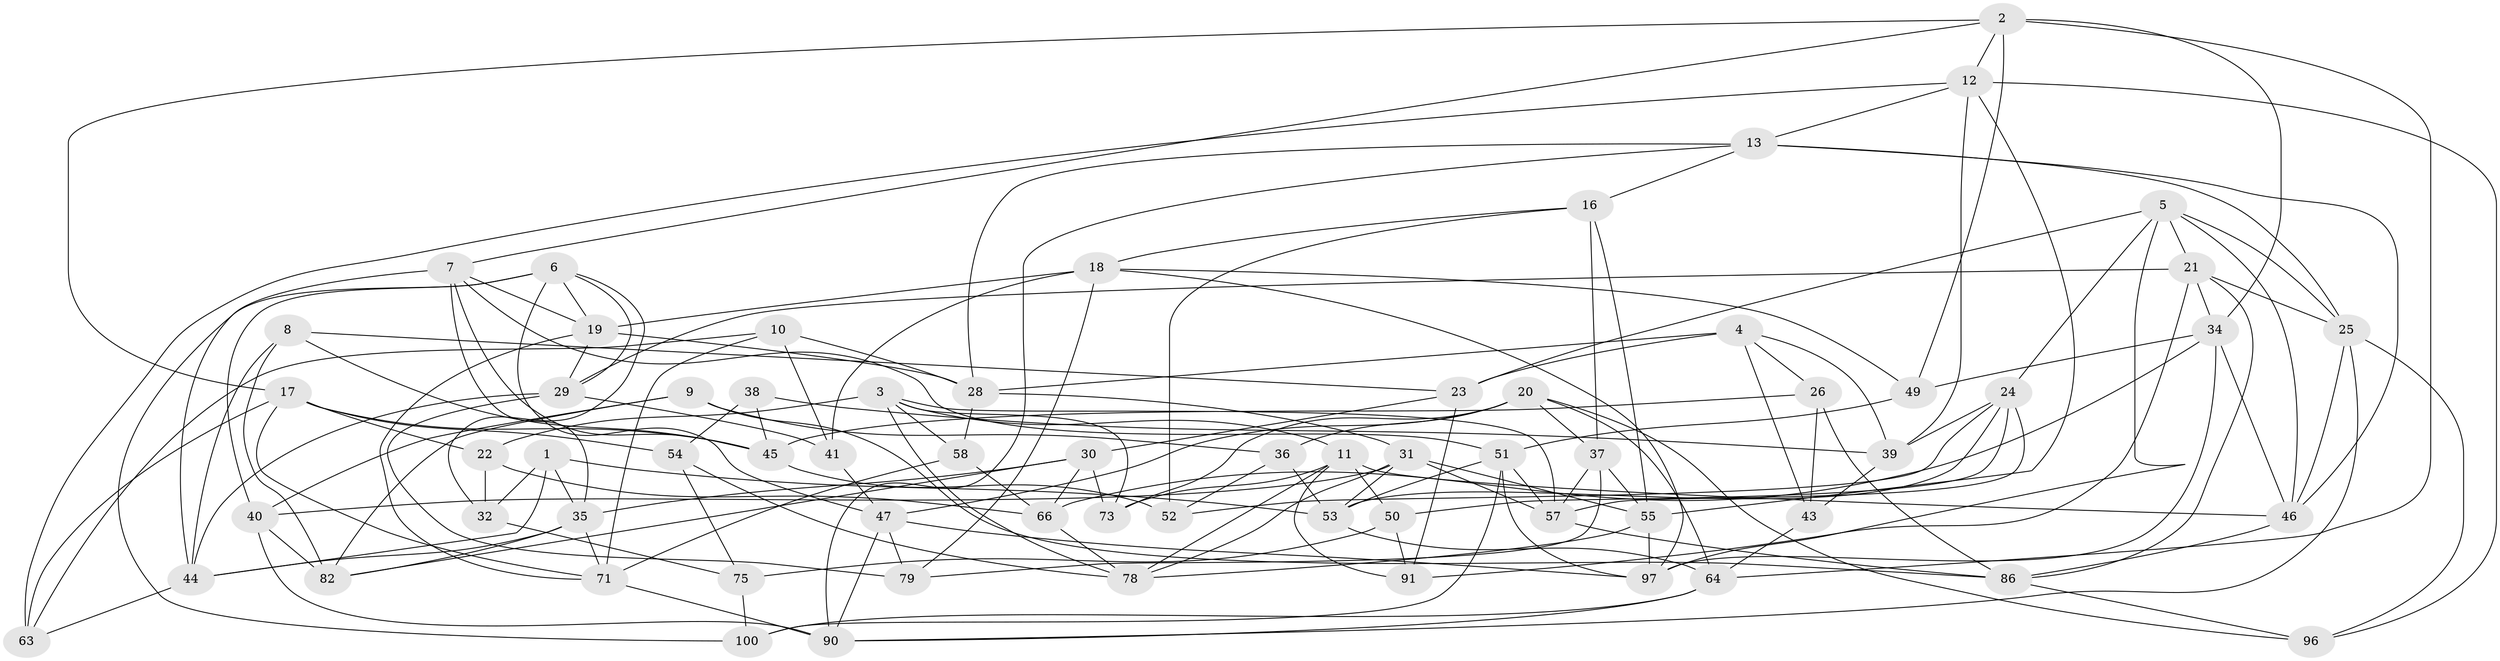 // original degree distribution, {4: 1.0}
// Generated by graph-tools (version 1.1) at 2025/42/03/06/25 10:42:21]
// undirected, 66 vertices, 170 edges
graph export_dot {
graph [start="1"]
  node [color=gray90,style=filled];
  1;
  2 [super="+14"];
  3 [super="+93"];
  4 [super="+60"];
  5 [super="+94"];
  6 [super="+68"];
  7 [super="+77"];
  8;
  9;
  10;
  11 [super="+88"];
  12 [super="+65"];
  13 [super="+15"];
  16 [super="+33"];
  17 [super="+103"];
  18 [super="+62"];
  19 [super="+48"];
  20 [super="+72"];
  21 [super="+70"];
  22;
  23 [super="+27"];
  24 [super="+99"];
  25 [super="+80"];
  26;
  28 [super="+42"];
  29 [super="+95"];
  30 [super="+74"];
  31 [super="+81"];
  32;
  34 [super="+98"];
  35 [super="+109"];
  36;
  37 [super="+69"];
  38;
  39 [super="+89"];
  40 [super="+105"];
  41;
  43;
  44 [super="+76"];
  45 [super="+67"];
  46 [super="+56"];
  47 [super="+59"];
  49;
  50;
  51 [super="+61"];
  52;
  53 [super="+83"];
  54;
  55 [super="+85"];
  57 [super="+102"];
  58;
  63;
  64 [super="+108"];
  66 [super="+84"];
  71 [super="+106"];
  73;
  75;
  78 [super="+87"];
  79;
  82 [super="+107"];
  86 [super="+101"];
  90 [super="+92"];
  91;
  96;
  97 [super="+104"];
  100;
  1 -- 32;
  1 -- 53;
  1 -- 35;
  1 -- 44;
  2 -- 49;
  2 -- 7;
  2 -- 64;
  2 -- 17;
  2 -- 12;
  2 -- 34;
  3 -- 73;
  3 -- 22;
  3 -- 58;
  3 -- 11;
  3 -- 57;
  3 -- 78;
  4 -- 43;
  4 -- 23 [weight=2];
  4 -- 28;
  4 -- 26;
  4 -- 39;
  5 -- 23;
  5 -- 46;
  5 -- 25;
  5 -- 21;
  5 -- 97;
  5 -- 24;
  6 -- 32;
  6 -- 19;
  6 -- 29;
  6 -- 40;
  6 -- 100;
  6 -- 47;
  7 -- 44;
  7 -- 45;
  7 -- 19;
  7 -- 35;
  7 -- 51;
  8 -- 44;
  8 -- 45;
  8 -- 23;
  8 -- 82;
  9 -- 40;
  9 -- 82;
  9 -- 36;
  9 -- 86;
  10 -- 63;
  10 -- 41;
  10 -- 28;
  10 -- 71;
  11 -- 50;
  11 -- 78;
  11 -- 73;
  11 -- 91;
  11 -- 46;
  12 -- 55;
  12 -- 13;
  12 -- 39;
  12 -- 96;
  12 -- 63;
  13 -- 28;
  13 -- 46;
  13 -- 25;
  13 -- 16;
  13 -- 90;
  16 -- 55;
  16 -- 52;
  16 -- 37 [weight=2];
  16 -- 18;
  17 -- 71;
  17 -- 54;
  17 -- 63;
  17 -- 22;
  17 -- 45;
  18 -- 97;
  18 -- 49;
  18 -- 19;
  18 -- 41;
  18 -- 79;
  19 -- 28;
  19 -- 29;
  19 -- 71;
  20 -- 36;
  20 -- 96;
  20 -- 73;
  20 -- 64;
  20 -- 47;
  20 -- 37;
  21 -- 91;
  21 -- 25;
  21 -- 34;
  21 -- 29;
  21 -- 86;
  22 -- 32;
  22 -- 66;
  23 -- 30;
  23 -- 91;
  24 -- 52;
  24 -- 57;
  24 -- 39;
  24 -- 50;
  24 -- 53;
  25 -- 96;
  25 -- 90;
  25 -- 46;
  26 -- 43;
  26 -- 86;
  26 -- 45;
  28 -- 31;
  28 -- 58;
  29 -- 41;
  29 -- 79;
  29 -- 44;
  30 -- 73;
  30 -- 66 [weight=2];
  30 -- 35;
  30 -- 82;
  31 -- 53;
  31 -- 57;
  31 -- 40;
  31 -- 55;
  31 -- 78;
  32 -- 75;
  34 -- 46;
  34 -- 97;
  34 -- 49;
  34 -- 66;
  35 -- 82;
  35 -- 71;
  35 -- 44;
  36 -- 52;
  36 -- 53;
  37 -- 79;
  37 -- 57;
  37 -- 55;
  38 -- 39 [weight=2];
  38 -- 54;
  38 -- 45;
  39 -- 43;
  40 -- 90;
  40 -- 82 [weight=2];
  41 -- 47;
  43 -- 64;
  44 -- 63;
  45 -- 52;
  46 -- 86;
  47 -- 79;
  47 -- 90;
  47 -- 97;
  49 -- 51;
  50 -- 91;
  50 -- 75;
  51 -- 97;
  51 -- 100;
  51 -- 53;
  51 -- 57;
  53 -- 64;
  54 -- 75;
  54 -- 78;
  55 -- 78;
  55 -- 97;
  57 -- 86;
  58 -- 66;
  58 -- 71;
  64 -- 100;
  64 -- 90;
  66 -- 78;
  71 -- 90;
  75 -- 100;
  86 -- 96;
}

